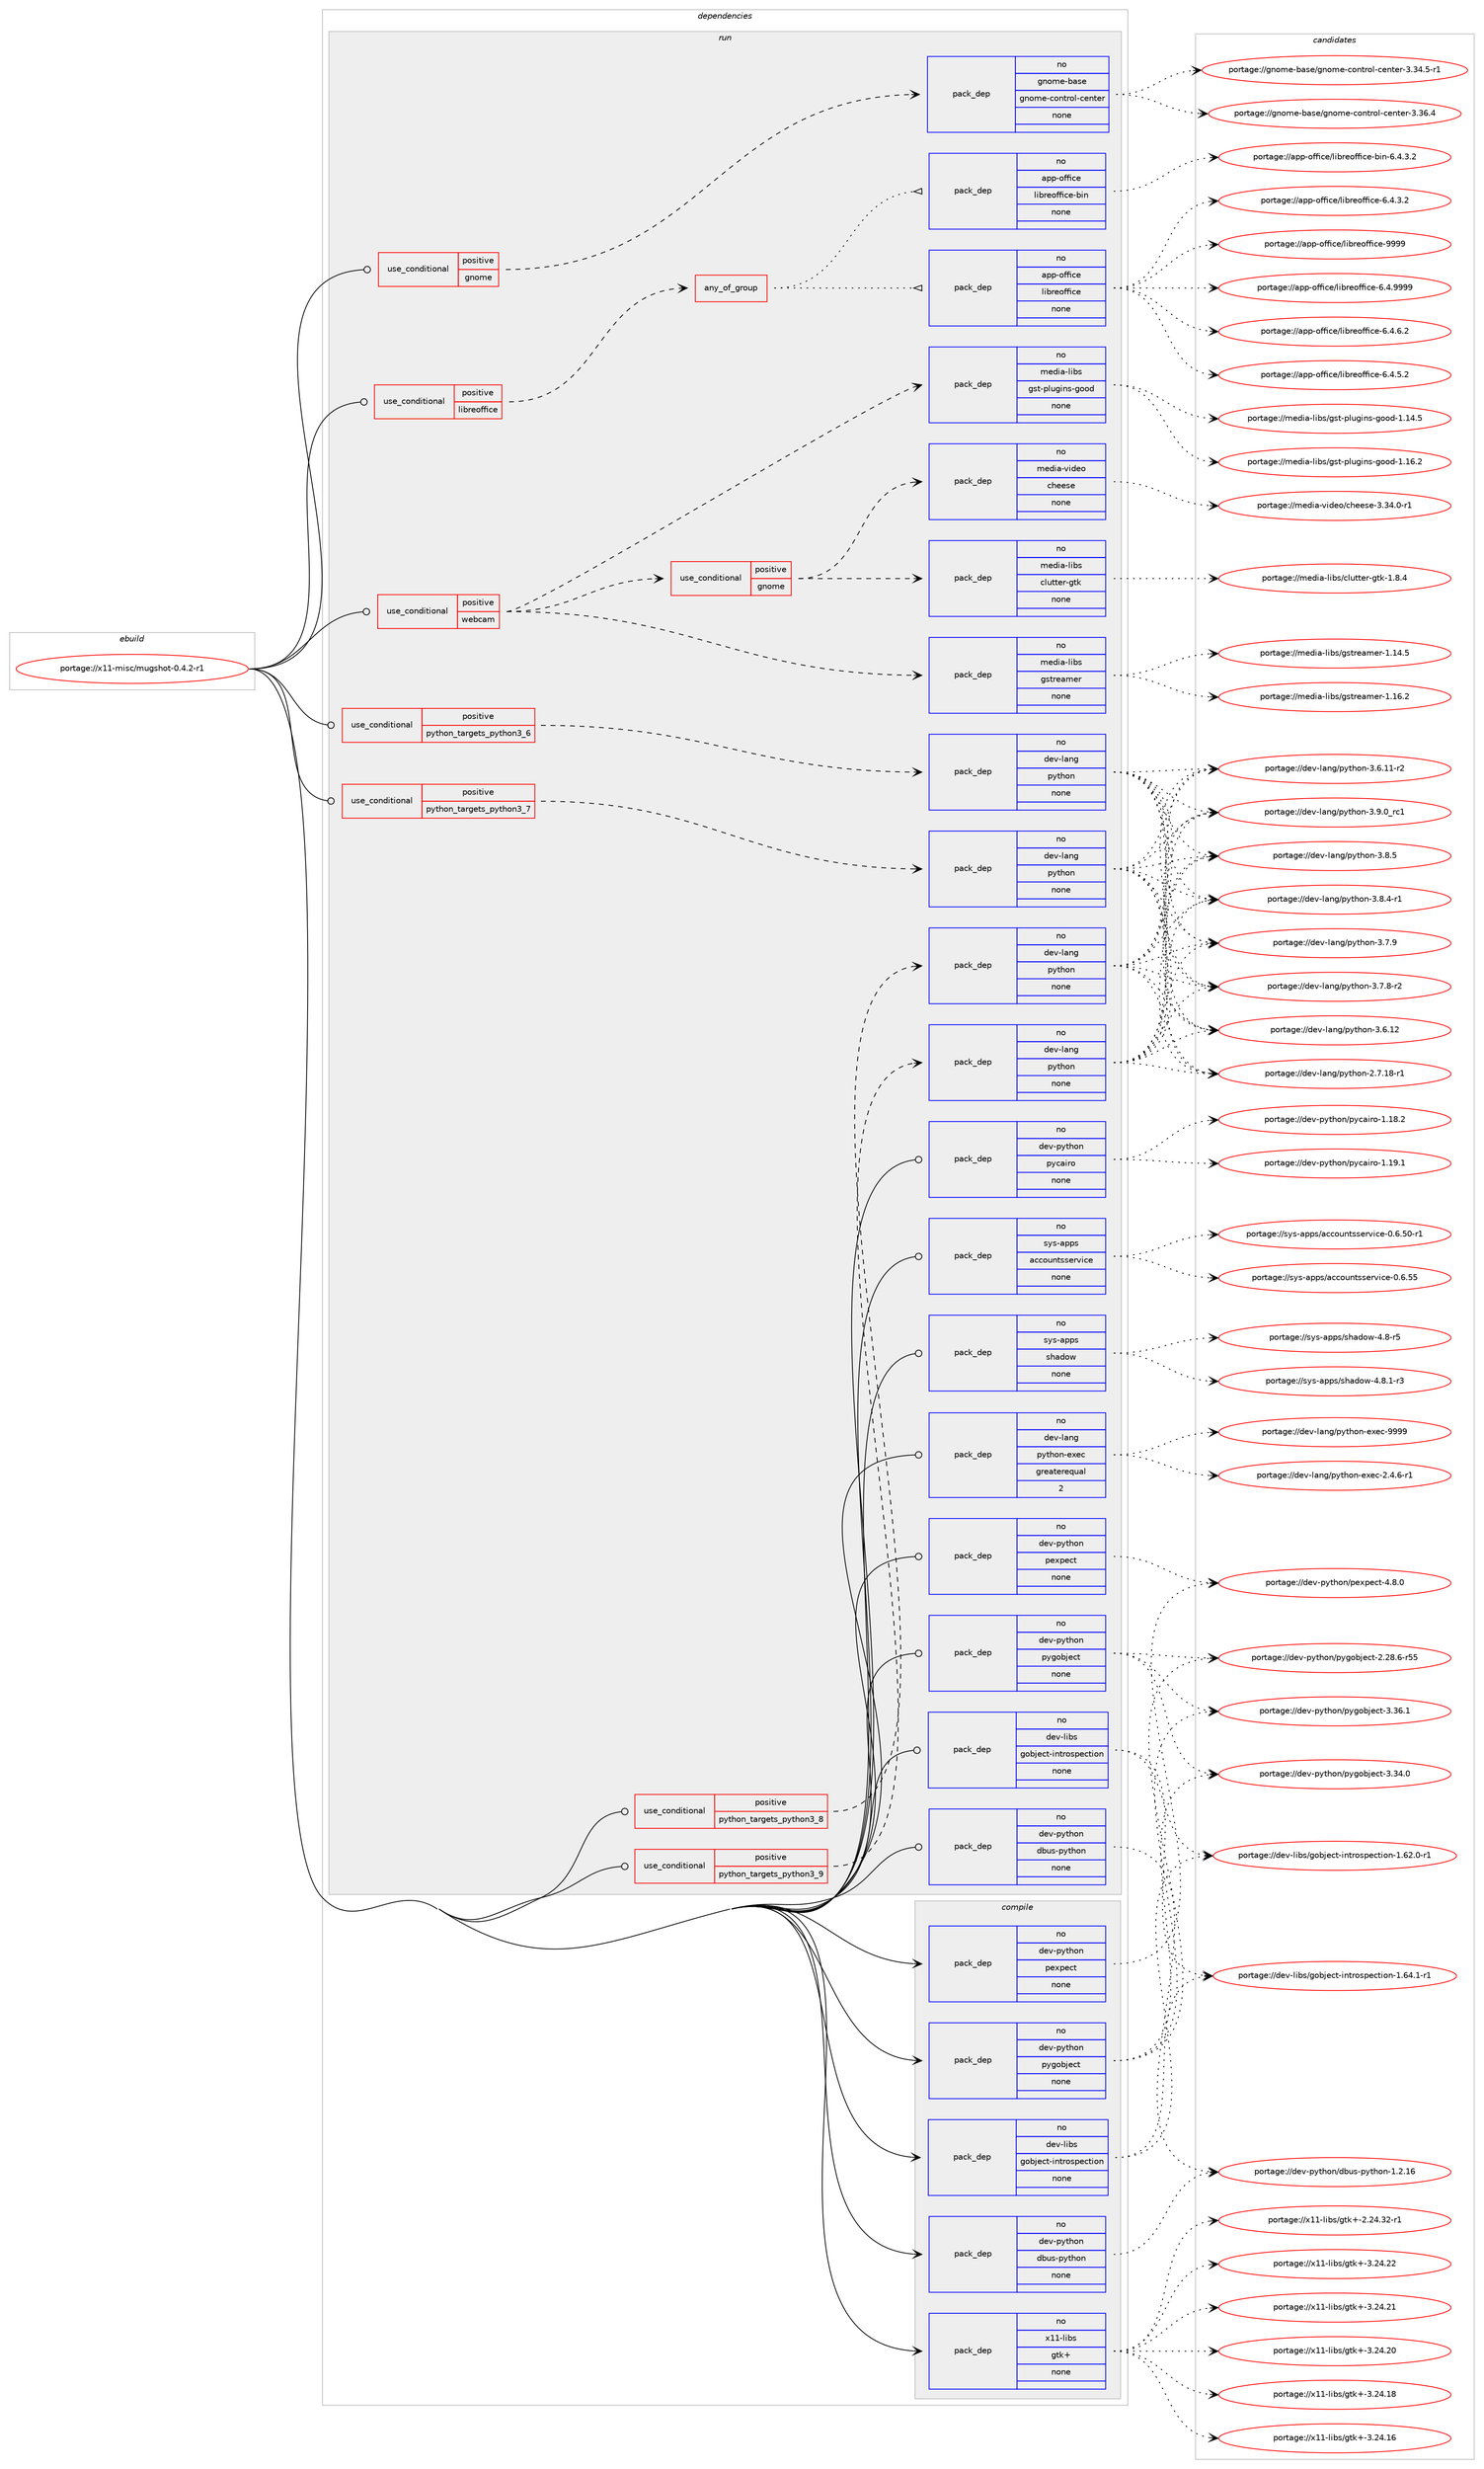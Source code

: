 digraph prolog {

# *************
# Graph options
# *************

newrank=true;
concentrate=true;
compound=true;
graph [rankdir=LR,fontname=Helvetica,fontsize=10,ranksep=1.5];#, ranksep=2.5, nodesep=0.2];
edge  [arrowhead=vee];
node  [fontname=Helvetica,fontsize=10];

# **********
# The ebuild
# **********

subgraph cluster_leftcol {
color=gray;
rank=same;
label=<<i>ebuild</i>>;
id [label="portage://x11-misc/mugshot-0.4.2-r1", color=red, width=4, href="../x11-misc/mugshot-0.4.2-r1.svg"];
}

# ****************
# The dependencies
# ****************

subgraph cluster_midcol {
color=gray;
label=<<i>dependencies</i>>;
subgraph cluster_compile {
fillcolor="#eeeeee";
style=filled;
label=<<i>compile</i>>;
subgraph pack1247 {
dependency1394 [label=<<TABLE BORDER="0" CELLBORDER="1" CELLSPACING="0" CELLPADDING="4" WIDTH="220"><TR><TD ROWSPAN="6" CELLPADDING="30">pack_dep</TD></TR><TR><TD WIDTH="110">no</TD></TR><TR><TD>dev-libs</TD></TR><TR><TD>gobject-introspection</TD></TR><TR><TD>none</TD></TR><TR><TD></TD></TR></TABLE>>, shape=none, color=blue];
}
id:e -> dependency1394:w [weight=20,style="solid",arrowhead="vee"];
subgraph pack1248 {
dependency1395 [label=<<TABLE BORDER="0" CELLBORDER="1" CELLSPACING="0" CELLPADDING="4" WIDTH="220"><TR><TD ROWSPAN="6" CELLPADDING="30">pack_dep</TD></TR><TR><TD WIDTH="110">no</TD></TR><TR><TD>dev-python</TD></TR><TR><TD>dbus-python</TD></TR><TR><TD>none</TD></TR><TR><TD></TD></TR></TABLE>>, shape=none, color=blue];
}
id:e -> dependency1395:w [weight=20,style="solid",arrowhead="vee"];
subgraph pack1249 {
dependency1396 [label=<<TABLE BORDER="0" CELLBORDER="1" CELLSPACING="0" CELLPADDING="4" WIDTH="220"><TR><TD ROWSPAN="6" CELLPADDING="30">pack_dep</TD></TR><TR><TD WIDTH="110">no</TD></TR><TR><TD>dev-python</TD></TR><TR><TD>pexpect</TD></TR><TR><TD>none</TD></TR><TR><TD></TD></TR></TABLE>>, shape=none, color=blue];
}
id:e -> dependency1396:w [weight=20,style="solid",arrowhead="vee"];
subgraph pack1250 {
dependency1397 [label=<<TABLE BORDER="0" CELLBORDER="1" CELLSPACING="0" CELLPADDING="4" WIDTH="220"><TR><TD ROWSPAN="6" CELLPADDING="30">pack_dep</TD></TR><TR><TD WIDTH="110">no</TD></TR><TR><TD>dev-python</TD></TR><TR><TD>pygobject</TD></TR><TR><TD>none</TD></TR><TR><TD></TD></TR></TABLE>>, shape=none, color=blue];
}
id:e -> dependency1397:w [weight=20,style="solid",arrowhead="vee"];
subgraph pack1251 {
dependency1398 [label=<<TABLE BORDER="0" CELLBORDER="1" CELLSPACING="0" CELLPADDING="4" WIDTH="220"><TR><TD ROWSPAN="6" CELLPADDING="30">pack_dep</TD></TR><TR><TD WIDTH="110">no</TD></TR><TR><TD>x11-libs</TD></TR><TR><TD>gtk+</TD></TR><TR><TD>none</TD></TR><TR><TD></TD></TR></TABLE>>, shape=none, color=blue];
}
id:e -> dependency1398:w [weight=20,style="solid",arrowhead="vee"];
}
subgraph cluster_compileandrun {
fillcolor="#eeeeee";
style=filled;
label=<<i>compile and run</i>>;
}
subgraph cluster_run {
fillcolor="#eeeeee";
style=filled;
label=<<i>run</i>>;
subgraph cond136 {
dependency1399 [label=<<TABLE BORDER="0" CELLBORDER="1" CELLSPACING="0" CELLPADDING="4"><TR><TD ROWSPAN="3" CELLPADDING="10">use_conditional</TD></TR><TR><TD>positive</TD></TR><TR><TD>gnome</TD></TR></TABLE>>, shape=none, color=red];
subgraph pack1252 {
dependency1400 [label=<<TABLE BORDER="0" CELLBORDER="1" CELLSPACING="0" CELLPADDING="4" WIDTH="220"><TR><TD ROWSPAN="6" CELLPADDING="30">pack_dep</TD></TR><TR><TD WIDTH="110">no</TD></TR><TR><TD>gnome-base</TD></TR><TR><TD>gnome-control-center</TD></TR><TR><TD>none</TD></TR><TR><TD></TD></TR></TABLE>>, shape=none, color=blue];
}
dependency1399:e -> dependency1400:w [weight=20,style="dashed",arrowhead="vee"];
}
id:e -> dependency1399:w [weight=20,style="solid",arrowhead="odot"];
subgraph cond137 {
dependency1401 [label=<<TABLE BORDER="0" CELLBORDER="1" CELLSPACING="0" CELLPADDING="4"><TR><TD ROWSPAN="3" CELLPADDING="10">use_conditional</TD></TR><TR><TD>positive</TD></TR><TR><TD>libreoffice</TD></TR></TABLE>>, shape=none, color=red];
subgraph any11 {
dependency1402 [label=<<TABLE BORDER="0" CELLBORDER="1" CELLSPACING="0" CELLPADDING="4"><TR><TD CELLPADDING="10">any_of_group</TD></TR></TABLE>>, shape=none, color=red];subgraph pack1253 {
dependency1403 [label=<<TABLE BORDER="0" CELLBORDER="1" CELLSPACING="0" CELLPADDING="4" WIDTH="220"><TR><TD ROWSPAN="6" CELLPADDING="30">pack_dep</TD></TR><TR><TD WIDTH="110">no</TD></TR><TR><TD>app-office</TD></TR><TR><TD>libreoffice-bin</TD></TR><TR><TD>none</TD></TR><TR><TD></TD></TR></TABLE>>, shape=none, color=blue];
}
dependency1402:e -> dependency1403:w [weight=20,style="dotted",arrowhead="oinv"];
subgraph pack1254 {
dependency1404 [label=<<TABLE BORDER="0" CELLBORDER="1" CELLSPACING="0" CELLPADDING="4" WIDTH="220"><TR><TD ROWSPAN="6" CELLPADDING="30">pack_dep</TD></TR><TR><TD WIDTH="110">no</TD></TR><TR><TD>app-office</TD></TR><TR><TD>libreoffice</TD></TR><TR><TD>none</TD></TR><TR><TD></TD></TR></TABLE>>, shape=none, color=blue];
}
dependency1402:e -> dependency1404:w [weight=20,style="dotted",arrowhead="oinv"];
}
dependency1401:e -> dependency1402:w [weight=20,style="dashed",arrowhead="vee"];
}
id:e -> dependency1401:w [weight=20,style="solid",arrowhead="odot"];
subgraph cond138 {
dependency1405 [label=<<TABLE BORDER="0" CELLBORDER="1" CELLSPACING="0" CELLPADDING="4"><TR><TD ROWSPAN="3" CELLPADDING="10">use_conditional</TD></TR><TR><TD>positive</TD></TR><TR><TD>python_targets_python3_6</TD></TR></TABLE>>, shape=none, color=red];
subgraph pack1255 {
dependency1406 [label=<<TABLE BORDER="0" CELLBORDER="1" CELLSPACING="0" CELLPADDING="4" WIDTH="220"><TR><TD ROWSPAN="6" CELLPADDING="30">pack_dep</TD></TR><TR><TD WIDTH="110">no</TD></TR><TR><TD>dev-lang</TD></TR><TR><TD>python</TD></TR><TR><TD>none</TD></TR><TR><TD></TD></TR></TABLE>>, shape=none, color=blue];
}
dependency1405:e -> dependency1406:w [weight=20,style="dashed",arrowhead="vee"];
}
id:e -> dependency1405:w [weight=20,style="solid",arrowhead="odot"];
subgraph cond139 {
dependency1407 [label=<<TABLE BORDER="0" CELLBORDER="1" CELLSPACING="0" CELLPADDING="4"><TR><TD ROWSPAN="3" CELLPADDING="10">use_conditional</TD></TR><TR><TD>positive</TD></TR><TR><TD>python_targets_python3_7</TD></TR></TABLE>>, shape=none, color=red];
subgraph pack1256 {
dependency1408 [label=<<TABLE BORDER="0" CELLBORDER="1" CELLSPACING="0" CELLPADDING="4" WIDTH="220"><TR><TD ROWSPAN="6" CELLPADDING="30">pack_dep</TD></TR><TR><TD WIDTH="110">no</TD></TR><TR><TD>dev-lang</TD></TR><TR><TD>python</TD></TR><TR><TD>none</TD></TR><TR><TD></TD></TR></TABLE>>, shape=none, color=blue];
}
dependency1407:e -> dependency1408:w [weight=20,style="dashed",arrowhead="vee"];
}
id:e -> dependency1407:w [weight=20,style="solid",arrowhead="odot"];
subgraph cond140 {
dependency1409 [label=<<TABLE BORDER="0" CELLBORDER="1" CELLSPACING="0" CELLPADDING="4"><TR><TD ROWSPAN="3" CELLPADDING="10">use_conditional</TD></TR><TR><TD>positive</TD></TR><TR><TD>python_targets_python3_8</TD></TR></TABLE>>, shape=none, color=red];
subgraph pack1257 {
dependency1410 [label=<<TABLE BORDER="0" CELLBORDER="1" CELLSPACING="0" CELLPADDING="4" WIDTH="220"><TR><TD ROWSPAN="6" CELLPADDING="30">pack_dep</TD></TR><TR><TD WIDTH="110">no</TD></TR><TR><TD>dev-lang</TD></TR><TR><TD>python</TD></TR><TR><TD>none</TD></TR><TR><TD></TD></TR></TABLE>>, shape=none, color=blue];
}
dependency1409:e -> dependency1410:w [weight=20,style="dashed",arrowhead="vee"];
}
id:e -> dependency1409:w [weight=20,style="solid",arrowhead="odot"];
subgraph cond141 {
dependency1411 [label=<<TABLE BORDER="0" CELLBORDER="1" CELLSPACING="0" CELLPADDING="4"><TR><TD ROWSPAN="3" CELLPADDING="10">use_conditional</TD></TR><TR><TD>positive</TD></TR><TR><TD>python_targets_python3_9</TD></TR></TABLE>>, shape=none, color=red];
subgraph pack1258 {
dependency1412 [label=<<TABLE BORDER="0" CELLBORDER="1" CELLSPACING="0" CELLPADDING="4" WIDTH="220"><TR><TD ROWSPAN="6" CELLPADDING="30">pack_dep</TD></TR><TR><TD WIDTH="110">no</TD></TR><TR><TD>dev-lang</TD></TR><TR><TD>python</TD></TR><TR><TD>none</TD></TR><TR><TD></TD></TR></TABLE>>, shape=none, color=blue];
}
dependency1411:e -> dependency1412:w [weight=20,style="dashed",arrowhead="vee"];
}
id:e -> dependency1411:w [weight=20,style="solid",arrowhead="odot"];
subgraph cond142 {
dependency1413 [label=<<TABLE BORDER="0" CELLBORDER="1" CELLSPACING="0" CELLPADDING="4"><TR><TD ROWSPAN="3" CELLPADDING="10">use_conditional</TD></TR><TR><TD>positive</TD></TR><TR><TD>webcam</TD></TR></TABLE>>, shape=none, color=red];
subgraph pack1259 {
dependency1414 [label=<<TABLE BORDER="0" CELLBORDER="1" CELLSPACING="0" CELLPADDING="4" WIDTH="220"><TR><TD ROWSPAN="6" CELLPADDING="30">pack_dep</TD></TR><TR><TD WIDTH="110">no</TD></TR><TR><TD>media-libs</TD></TR><TR><TD>gstreamer</TD></TR><TR><TD>none</TD></TR><TR><TD></TD></TR></TABLE>>, shape=none, color=blue];
}
dependency1413:e -> dependency1414:w [weight=20,style="dashed",arrowhead="vee"];
subgraph pack1260 {
dependency1415 [label=<<TABLE BORDER="0" CELLBORDER="1" CELLSPACING="0" CELLPADDING="4" WIDTH="220"><TR><TD ROWSPAN="6" CELLPADDING="30">pack_dep</TD></TR><TR><TD WIDTH="110">no</TD></TR><TR><TD>media-libs</TD></TR><TR><TD>gst-plugins-good</TD></TR><TR><TD>none</TD></TR><TR><TD></TD></TR></TABLE>>, shape=none, color=blue];
}
dependency1413:e -> dependency1415:w [weight=20,style="dashed",arrowhead="vee"];
subgraph cond143 {
dependency1416 [label=<<TABLE BORDER="0" CELLBORDER="1" CELLSPACING="0" CELLPADDING="4"><TR><TD ROWSPAN="3" CELLPADDING="10">use_conditional</TD></TR><TR><TD>positive</TD></TR><TR><TD>gnome</TD></TR></TABLE>>, shape=none, color=red];
subgraph pack1261 {
dependency1417 [label=<<TABLE BORDER="0" CELLBORDER="1" CELLSPACING="0" CELLPADDING="4" WIDTH="220"><TR><TD ROWSPAN="6" CELLPADDING="30">pack_dep</TD></TR><TR><TD WIDTH="110">no</TD></TR><TR><TD>media-libs</TD></TR><TR><TD>clutter-gtk</TD></TR><TR><TD>none</TD></TR><TR><TD></TD></TR></TABLE>>, shape=none, color=blue];
}
dependency1416:e -> dependency1417:w [weight=20,style="dashed",arrowhead="vee"];
subgraph pack1262 {
dependency1418 [label=<<TABLE BORDER="0" CELLBORDER="1" CELLSPACING="0" CELLPADDING="4" WIDTH="220"><TR><TD ROWSPAN="6" CELLPADDING="30">pack_dep</TD></TR><TR><TD WIDTH="110">no</TD></TR><TR><TD>media-video</TD></TR><TR><TD>cheese</TD></TR><TR><TD>none</TD></TR><TR><TD></TD></TR></TABLE>>, shape=none, color=blue];
}
dependency1416:e -> dependency1418:w [weight=20,style="dashed",arrowhead="vee"];
}
dependency1413:e -> dependency1416:w [weight=20,style="dashed",arrowhead="vee"];
}
id:e -> dependency1413:w [weight=20,style="solid",arrowhead="odot"];
subgraph pack1263 {
dependency1419 [label=<<TABLE BORDER="0" CELLBORDER="1" CELLSPACING="0" CELLPADDING="4" WIDTH="220"><TR><TD ROWSPAN="6" CELLPADDING="30">pack_dep</TD></TR><TR><TD WIDTH="110">no</TD></TR><TR><TD>dev-lang</TD></TR><TR><TD>python-exec</TD></TR><TR><TD>greaterequal</TD></TR><TR><TD>2</TD></TR></TABLE>>, shape=none, color=blue];
}
id:e -> dependency1419:w [weight=20,style="solid",arrowhead="odot"];
subgraph pack1264 {
dependency1420 [label=<<TABLE BORDER="0" CELLBORDER="1" CELLSPACING="0" CELLPADDING="4" WIDTH="220"><TR><TD ROWSPAN="6" CELLPADDING="30">pack_dep</TD></TR><TR><TD WIDTH="110">no</TD></TR><TR><TD>dev-libs</TD></TR><TR><TD>gobject-introspection</TD></TR><TR><TD>none</TD></TR><TR><TD></TD></TR></TABLE>>, shape=none, color=blue];
}
id:e -> dependency1420:w [weight=20,style="solid",arrowhead="odot"];
subgraph pack1265 {
dependency1421 [label=<<TABLE BORDER="0" CELLBORDER="1" CELLSPACING="0" CELLPADDING="4" WIDTH="220"><TR><TD ROWSPAN="6" CELLPADDING="30">pack_dep</TD></TR><TR><TD WIDTH="110">no</TD></TR><TR><TD>dev-python</TD></TR><TR><TD>dbus-python</TD></TR><TR><TD>none</TD></TR><TR><TD></TD></TR></TABLE>>, shape=none, color=blue];
}
id:e -> dependency1421:w [weight=20,style="solid",arrowhead="odot"];
subgraph pack1266 {
dependency1422 [label=<<TABLE BORDER="0" CELLBORDER="1" CELLSPACING="0" CELLPADDING="4" WIDTH="220"><TR><TD ROWSPAN="6" CELLPADDING="30">pack_dep</TD></TR><TR><TD WIDTH="110">no</TD></TR><TR><TD>dev-python</TD></TR><TR><TD>pexpect</TD></TR><TR><TD>none</TD></TR><TR><TD></TD></TR></TABLE>>, shape=none, color=blue];
}
id:e -> dependency1422:w [weight=20,style="solid",arrowhead="odot"];
subgraph pack1267 {
dependency1423 [label=<<TABLE BORDER="0" CELLBORDER="1" CELLSPACING="0" CELLPADDING="4" WIDTH="220"><TR><TD ROWSPAN="6" CELLPADDING="30">pack_dep</TD></TR><TR><TD WIDTH="110">no</TD></TR><TR><TD>dev-python</TD></TR><TR><TD>pycairo</TD></TR><TR><TD>none</TD></TR><TR><TD></TD></TR></TABLE>>, shape=none, color=blue];
}
id:e -> dependency1423:w [weight=20,style="solid",arrowhead="odot"];
subgraph pack1268 {
dependency1424 [label=<<TABLE BORDER="0" CELLBORDER="1" CELLSPACING="0" CELLPADDING="4" WIDTH="220"><TR><TD ROWSPAN="6" CELLPADDING="30">pack_dep</TD></TR><TR><TD WIDTH="110">no</TD></TR><TR><TD>dev-python</TD></TR><TR><TD>pygobject</TD></TR><TR><TD>none</TD></TR><TR><TD></TD></TR></TABLE>>, shape=none, color=blue];
}
id:e -> dependency1424:w [weight=20,style="solid",arrowhead="odot"];
subgraph pack1269 {
dependency1425 [label=<<TABLE BORDER="0" CELLBORDER="1" CELLSPACING="0" CELLPADDING="4" WIDTH="220"><TR><TD ROWSPAN="6" CELLPADDING="30">pack_dep</TD></TR><TR><TD WIDTH="110">no</TD></TR><TR><TD>sys-apps</TD></TR><TR><TD>accountsservice</TD></TR><TR><TD>none</TD></TR><TR><TD></TD></TR></TABLE>>, shape=none, color=blue];
}
id:e -> dependency1425:w [weight=20,style="solid",arrowhead="odot"];
subgraph pack1270 {
dependency1426 [label=<<TABLE BORDER="0" CELLBORDER="1" CELLSPACING="0" CELLPADDING="4" WIDTH="220"><TR><TD ROWSPAN="6" CELLPADDING="30">pack_dep</TD></TR><TR><TD WIDTH="110">no</TD></TR><TR><TD>sys-apps</TD></TR><TR><TD>shadow</TD></TR><TR><TD>none</TD></TR><TR><TD></TD></TR></TABLE>>, shape=none, color=blue];
}
id:e -> dependency1426:w [weight=20,style="solid",arrowhead="odot"];
}
}

# **************
# The candidates
# **************

subgraph cluster_choices {
rank=same;
color=gray;
label=<<i>candidates</i>>;

subgraph choice1247 {
color=black;
nodesep=1;
choice10010111845108105981154710311198106101991164510511011611411111511210199116105111110454946545246494511449 [label="portage://dev-libs/gobject-introspection-1.64.1-r1", color=red, width=4,href="../dev-libs/gobject-introspection-1.64.1-r1.svg"];
choice10010111845108105981154710311198106101991164510511011611411111511210199116105111110454946545046484511449 [label="portage://dev-libs/gobject-introspection-1.62.0-r1", color=red, width=4,href="../dev-libs/gobject-introspection-1.62.0-r1.svg"];
dependency1394:e -> choice10010111845108105981154710311198106101991164510511011611411111511210199116105111110454946545246494511449:w [style=dotted,weight="100"];
dependency1394:e -> choice10010111845108105981154710311198106101991164510511011611411111511210199116105111110454946545046484511449:w [style=dotted,weight="100"];
}
subgraph choice1248 {
color=black;
nodesep=1;
choice1001011184511212111610411111047100981171154511212111610411111045494650464954 [label="portage://dev-python/dbus-python-1.2.16", color=red, width=4,href="../dev-python/dbus-python-1.2.16.svg"];
dependency1395:e -> choice1001011184511212111610411111047100981171154511212111610411111045494650464954:w [style=dotted,weight="100"];
}
subgraph choice1249 {
color=black;
nodesep=1;
choice100101118451121211161041111104711210112011210199116455246564648 [label="portage://dev-python/pexpect-4.8.0", color=red, width=4,href="../dev-python/pexpect-4.8.0.svg"];
dependency1396:e -> choice100101118451121211161041111104711210112011210199116455246564648:w [style=dotted,weight="100"];
}
subgraph choice1250 {
color=black;
nodesep=1;
choice1001011184511212111610411111047112121103111981061019911645514651544649 [label="portage://dev-python/pygobject-3.36.1", color=red, width=4,href="../dev-python/pygobject-3.36.1.svg"];
choice1001011184511212111610411111047112121103111981061019911645514651524648 [label="portage://dev-python/pygobject-3.34.0", color=red, width=4,href="../dev-python/pygobject-3.34.0.svg"];
choice1001011184511212111610411111047112121103111981061019911645504650564654451145353 [label="portage://dev-python/pygobject-2.28.6-r55", color=red, width=4,href="../dev-python/pygobject-2.28.6-r55.svg"];
dependency1397:e -> choice1001011184511212111610411111047112121103111981061019911645514651544649:w [style=dotted,weight="100"];
dependency1397:e -> choice1001011184511212111610411111047112121103111981061019911645514651524648:w [style=dotted,weight="100"];
dependency1397:e -> choice1001011184511212111610411111047112121103111981061019911645504650564654451145353:w [style=dotted,weight="100"];
}
subgraph choice1251 {
color=black;
nodesep=1;
choice1204949451081059811547103116107434551465052465050 [label="portage://x11-libs/gtk+-3.24.22", color=red, width=4,href="../x11-libs/gtk+-3.24.22.svg"];
choice1204949451081059811547103116107434551465052465049 [label="portage://x11-libs/gtk+-3.24.21", color=red, width=4,href="../x11-libs/gtk+-3.24.21.svg"];
choice1204949451081059811547103116107434551465052465048 [label="portage://x11-libs/gtk+-3.24.20", color=red, width=4,href="../x11-libs/gtk+-3.24.20.svg"];
choice1204949451081059811547103116107434551465052464956 [label="portage://x11-libs/gtk+-3.24.18", color=red, width=4,href="../x11-libs/gtk+-3.24.18.svg"];
choice1204949451081059811547103116107434551465052464954 [label="portage://x11-libs/gtk+-3.24.16", color=red, width=4,href="../x11-libs/gtk+-3.24.16.svg"];
choice12049494510810598115471031161074345504650524651504511449 [label="portage://x11-libs/gtk+-2.24.32-r1", color=red, width=4,href="../x11-libs/gtk+-2.24.32-r1.svg"];
dependency1398:e -> choice1204949451081059811547103116107434551465052465050:w [style=dotted,weight="100"];
dependency1398:e -> choice1204949451081059811547103116107434551465052465049:w [style=dotted,weight="100"];
dependency1398:e -> choice1204949451081059811547103116107434551465052465048:w [style=dotted,weight="100"];
dependency1398:e -> choice1204949451081059811547103116107434551465052464956:w [style=dotted,weight="100"];
dependency1398:e -> choice1204949451081059811547103116107434551465052464954:w [style=dotted,weight="100"];
dependency1398:e -> choice12049494510810598115471031161074345504650524651504511449:w [style=dotted,weight="100"];
}
subgraph choice1252 {
color=black;
nodesep=1;
choice103110111109101459897115101471031101111091014599111110116114111108459910111011610111445514651544652 [label="portage://gnome-base/gnome-control-center-3.36.4", color=red, width=4,href="../gnome-base/gnome-control-center-3.36.4.svg"];
choice1031101111091014598971151014710311011110910145991111101161141111084599101110116101114455146515246534511449 [label="portage://gnome-base/gnome-control-center-3.34.5-r1", color=red, width=4,href="../gnome-base/gnome-control-center-3.34.5-r1.svg"];
dependency1400:e -> choice103110111109101459897115101471031101111091014599111110116114111108459910111011610111445514651544652:w [style=dotted,weight="100"];
dependency1400:e -> choice1031101111091014598971151014710311011110910145991111101161141111084599101110116101114455146515246534511449:w [style=dotted,weight="100"];
}
subgraph choice1253 {
color=black;
nodesep=1;
choice97112112451111021021059910147108105981141011111021021059910145981051104554465246514650 [label="portage://app-office/libreoffice-bin-6.4.3.2", color=red, width=4,href="../app-office/libreoffice-bin-6.4.3.2.svg"];
dependency1403:e -> choice97112112451111021021059910147108105981141011111021021059910145981051104554465246514650:w [style=dotted,weight="100"];
}
subgraph choice1254 {
color=black;
nodesep=1;
choice9711211245111102102105991014710810598114101111102102105991014557575757 [label="portage://app-office/libreoffice-9999", color=red, width=4,href="../app-office/libreoffice-9999.svg"];
choice971121124511110210210599101471081059811410111110210210599101455446524657575757 [label="portage://app-office/libreoffice-6.4.9999", color=red, width=4,href="../app-office/libreoffice-6.4.9999.svg"];
choice9711211245111102102105991014710810598114101111102102105991014554465246544650 [label="portage://app-office/libreoffice-6.4.6.2", color=red, width=4,href="../app-office/libreoffice-6.4.6.2.svg"];
choice9711211245111102102105991014710810598114101111102102105991014554465246534650 [label="portage://app-office/libreoffice-6.4.5.2", color=red, width=4,href="../app-office/libreoffice-6.4.5.2.svg"];
choice9711211245111102102105991014710810598114101111102102105991014554465246514650 [label="portage://app-office/libreoffice-6.4.3.2", color=red, width=4,href="../app-office/libreoffice-6.4.3.2.svg"];
dependency1404:e -> choice9711211245111102102105991014710810598114101111102102105991014557575757:w [style=dotted,weight="100"];
dependency1404:e -> choice971121124511110210210599101471081059811410111110210210599101455446524657575757:w [style=dotted,weight="100"];
dependency1404:e -> choice9711211245111102102105991014710810598114101111102102105991014554465246544650:w [style=dotted,weight="100"];
dependency1404:e -> choice9711211245111102102105991014710810598114101111102102105991014554465246534650:w [style=dotted,weight="100"];
dependency1404:e -> choice9711211245111102102105991014710810598114101111102102105991014554465246514650:w [style=dotted,weight="100"];
}
subgraph choice1255 {
color=black;
nodesep=1;
choice100101118451089711010347112121116104111110455146574648951149949 [label="portage://dev-lang/python-3.9.0_rc1", color=red, width=4,href="../dev-lang/python-3.9.0_rc1.svg"];
choice100101118451089711010347112121116104111110455146564653 [label="portage://dev-lang/python-3.8.5", color=red, width=4,href="../dev-lang/python-3.8.5.svg"];
choice1001011184510897110103471121211161041111104551465646524511449 [label="portage://dev-lang/python-3.8.4-r1", color=red, width=4,href="../dev-lang/python-3.8.4-r1.svg"];
choice100101118451089711010347112121116104111110455146554657 [label="portage://dev-lang/python-3.7.9", color=red, width=4,href="../dev-lang/python-3.7.9.svg"];
choice1001011184510897110103471121211161041111104551465546564511450 [label="portage://dev-lang/python-3.7.8-r2", color=red, width=4,href="../dev-lang/python-3.7.8-r2.svg"];
choice10010111845108971101034711212111610411111045514654464950 [label="portage://dev-lang/python-3.6.12", color=red, width=4,href="../dev-lang/python-3.6.12.svg"];
choice100101118451089711010347112121116104111110455146544649494511450 [label="portage://dev-lang/python-3.6.11-r2", color=red, width=4,href="../dev-lang/python-3.6.11-r2.svg"];
choice100101118451089711010347112121116104111110455046554649564511449 [label="portage://dev-lang/python-2.7.18-r1", color=red, width=4,href="../dev-lang/python-2.7.18-r1.svg"];
dependency1406:e -> choice100101118451089711010347112121116104111110455146574648951149949:w [style=dotted,weight="100"];
dependency1406:e -> choice100101118451089711010347112121116104111110455146564653:w [style=dotted,weight="100"];
dependency1406:e -> choice1001011184510897110103471121211161041111104551465646524511449:w [style=dotted,weight="100"];
dependency1406:e -> choice100101118451089711010347112121116104111110455146554657:w [style=dotted,weight="100"];
dependency1406:e -> choice1001011184510897110103471121211161041111104551465546564511450:w [style=dotted,weight="100"];
dependency1406:e -> choice10010111845108971101034711212111610411111045514654464950:w [style=dotted,weight="100"];
dependency1406:e -> choice100101118451089711010347112121116104111110455146544649494511450:w [style=dotted,weight="100"];
dependency1406:e -> choice100101118451089711010347112121116104111110455046554649564511449:w [style=dotted,weight="100"];
}
subgraph choice1256 {
color=black;
nodesep=1;
choice100101118451089711010347112121116104111110455146574648951149949 [label="portage://dev-lang/python-3.9.0_rc1", color=red, width=4,href="../dev-lang/python-3.9.0_rc1.svg"];
choice100101118451089711010347112121116104111110455146564653 [label="portage://dev-lang/python-3.8.5", color=red, width=4,href="../dev-lang/python-3.8.5.svg"];
choice1001011184510897110103471121211161041111104551465646524511449 [label="portage://dev-lang/python-3.8.4-r1", color=red, width=4,href="../dev-lang/python-3.8.4-r1.svg"];
choice100101118451089711010347112121116104111110455146554657 [label="portage://dev-lang/python-3.7.9", color=red, width=4,href="../dev-lang/python-3.7.9.svg"];
choice1001011184510897110103471121211161041111104551465546564511450 [label="portage://dev-lang/python-3.7.8-r2", color=red, width=4,href="../dev-lang/python-3.7.8-r2.svg"];
choice10010111845108971101034711212111610411111045514654464950 [label="portage://dev-lang/python-3.6.12", color=red, width=4,href="../dev-lang/python-3.6.12.svg"];
choice100101118451089711010347112121116104111110455146544649494511450 [label="portage://dev-lang/python-3.6.11-r2", color=red, width=4,href="../dev-lang/python-3.6.11-r2.svg"];
choice100101118451089711010347112121116104111110455046554649564511449 [label="portage://dev-lang/python-2.7.18-r1", color=red, width=4,href="../dev-lang/python-2.7.18-r1.svg"];
dependency1408:e -> choice100101118451089711010347112121116104111110455146574648951149949:w [style=dotted,weight="100"];
dependency1408:e -> choice100101118451089711010347112121116104111110455146564653:w [style=dotted,weight="100"];
dependency1408:e -> choice1001011184510897110103471121211161041111104551465646524511449:w [style=dotted,weight="100"];
dependency1408:e -> choice100101118451089711010347112121116104111110455146554657:w [style=dotted,weight="100"];
dependency1408:e -> choice1001011184510897110103471121211161041111104551465546564511450:w [style=dotted,weight="100"];
dependency1408:e -> choice10010111845108971101034711212111610411111045514654464950:w [style=dotted,weight="100"];
dependency1408:e -> choice100101118451089711010347112121116104111110455146544649494511450:w [style=dotted,weight="100"];
dependency1408:e -> choice100101118451089711010347112121116104111110455046554649564511449:w [style=dotted,weight="100"];
}
subgraph choice1257 {
color=black;
nodesep=1;
choice100101118451089711010347112121116104111110455146574648951149949 [label="portage://dev-lang/python-3.9.0_rc1", color=red, width=4,href="../dev-lang/python-3.9.0_rc1.svg"];
choice100101118451089711010347112121116104111110455146564653 [label="portage://dev-lang/python-3.8.5", color=red, width=4,href="../dev-lang/python-3.8.5.svg"];
choice1001011184510897110103471121211161041111104551465646524511449 [label="portage://dev-lang/python-3.8.4-r1", color=red, width=4,href="../dev-lang/python-3.8.4-r1.svg"];
choice100101118451089711010347112121116104111110455146554657 [label="portage://dev-lang/python-3.7.9", color=red, width=4,href="../dev-lang/python-3.7.9.svg"];
choice1001011184510897110103471121211161041111104551465546564511450 [label="portage://dev-lang/python-3.7.8-r2", color=red, width=4,href="../dev-lang/python-3.7.8-r2.svg"];
choice10010111845108971101034711212111610411111045514654464950 [label="portage://dev-lang/python-3.6.12", color=red, width=4,href="../dev-lang/python-3.6.12.svg"];
choice100101118451089711010347112121116104111110455146544649494511450 [label="portage://dev-lang/python-3.6.11-r2", color=red, width=4,href="../dev-lang/python-3.6.11-r2.svg"];
choice100101118451089711010347112121116104111110455046554649564511449 [label="portage://dev-lang/python-2.7.18-r1", color=red, width=4,href="../dev-lang/python-2.7.18-r1.svg"];
dependency1410:e -> choice100101118451089711010347112121116104111110455146574648951149949:w [style=dotted,weight="100"];
dependency1410:e -> choice100101118451089711010347112121116104111110455146564653:w [style=dotted,weight="100"];
dependency1410:e -> choice1001011184510897110103471121211161041111104551465646524511449:w [style=dotted,weight="100"];
dependency1410:e -> choice100101118451089711010347112121116104111110455146554657:w [style=dotted,weight="100"];
dependency1410:e -> choice1001011184510897110103471121211161041111104551465546564511450:w [style=dotted,weight="100"];
dependency1410:e -> choice10010111845108971101034711212111610411111045514654464950:w [style=dotted,weight="100"];
dependency1410:e -> choice100101118451089711010347112121116104111110455146544649494511450:w [style=dotted,weight="100"];
dependency1410:e -> choice100101118451089711010347112121116104111110455046554649564511449:w [style=dotted,weight="100"];
}
subgraph choice1258 {
color=black;
nodesep=1;
choice100101118451089711010347112121116104111110455146574648951149949 [label="portage://dev-lang/python-3.9.0_rc1", color=red, width=4,href="../dev-lang/python-3.9.0_rc1.svg"];
choice100101118451089711010347112121116104111110455146564653 [label="portage://dev-lang/python-3.8.5", color=red, width=4,href="../dev-lang/python-3.8.5.svg"];
choice1001011184510897110103471121211161041111104551465646524511449 [label="portage://dev-lang/python-3.8.4-r1", color=red, width=4,href="../dev-lang/python-3.8.4-r1.svg"];
choice100101118451089711010347112121116104111110455146554657 [label="portage://dev-lang/python-3.7.9", color=red, width=4,href="../dev-lang/python-3.7.9.svg"];
choice1001011184510897110103471121211161041111104551465546564511450 [label="portage://dev-lang/python-3.7.8-r2", color=red, width=4,href="../dev-lang/python-3.7.8-r2.svg"];
choice10010111845108971101034711212111610411111045514654464950 [label="portage://dev-lang/python-3.6.12", color=red, width=4,href="../dev-lang/python-3.6.12.svg"];
choice100101118451089711010347112121116104111110455146544649494511450 [label="portage://dev-lang/python-3.6.11-r2", color=red, width=4,href="../dev-lang/python-3.6.11-r2.svg"];
choice100101118451089711010347112121116104111110455046554649564511449 [label="portage://dev-lang/python-2.7.18-r1", color=red, width=4,href="../dev-lang/python-2.7.18-r1.svg"];
dependency1412:e -> choice100101118451089711010347112121116104111110455146574648951149949:w [style=dotted,weight="100"];
dependency1412:e -> choice100101118451089711010347112121116104111110455146564653:w [style=dotted,weight="100"];
dependency1412:e -> choice1001011184510897110103471121211161041111104551465646524511449:w [style=dotted,weight="100"];
dependency1412:e -> choice100101118451089711010347112121116104111110455146554657:w [style=dotted,weight="100"];
dependency1412:e -> choice1001011184510897110103471121211161041111104551465546564511450:w [style=dotted,weight="100"];
dependency1412:e -> choice10010111845108971101034711212111610411111045514654464950:w [style=dotted,weight="100"];
dependency1412:e -> choice100101118451089711010347112121116104111110455146544649494511450:w [style=dotted,weight="100"];
dependency1412:e -> choice100101118451089711010347112121116104111110455046554649564511449:w [style=dotted,weight="100"];
}
subgraph choice1259 {
color=black;
nodesep=1;
choice109101100105974510810598115471031151161141019710910111445494649544650 [label="portage://media-libs/gstreamer-1.16.2", color=red, width=4,href="../media-libs/gstreamer-1.16.2.svg"];
choice109101100105974510810598115471031151161141019710910111445494649524653 [label="portage://media-libs/gstreamer-1.14.5", color=red, width=4,href="../media-libs/gstreamer-1.14.5.svg"];
dependency1414:e -> choice109101100105974510810598115471031151161141019710910111445494649544650:w [style=dotted,weight="100"];
dependency1414:e -> choice109101100105974510810598115471031151161141019710910111445494649524653:w [style=dotted,weight="100"];
}
subgraph choice1260 {
color=black;
nodesep=1;
choice10910110010597451081059811547103115116451121081171031051101154510311111110045494649544650 [label="portage://media-libs/gst-plugins-good-1.16.2", color=red, width=4,href="../media-libs/gst-plugins-good-1.16.2.svg"];
choice10910110010597451081059811547103115116451121081171031051101154510311111110045494649524653 [label="portage://media-libs/gst-plugins-good-1.14.5", color=red, width=4,href="../media-libs/gst-plugins-good-1.14.5.svg"];
dependency1415:e -> choice10910110010597451081059811547103115116451121081171031051101154510311111110045494649544650:w [style=dotted,weight="100"];
dependency1415:e -> choice10910110010597451081059811547103115116451121081171031051101154510311111110045494649524653:w [style=dotted,weight="100"];
}
subgraph choice1261 {
color=black;
nodesep=1;
choice109101100105974510810598115479910811711611610111445103116107454946564652 [label="portage://media-libs/clutter-gtk-1.8.4", color=red, width=4,href="../media-libs/clutter-gtk-1.8.4.svg"];
dependency1417:e -> choice109101100105974510810598115479910811711611610111445103116107454946564652:w [style=dotted,weight="100"];
}
subgraph choice1262 {
color=black;
nodesep=1;
choice10910110010597451181051001011114799104101101115101455146515246484511449 [label="portage://media-video/cheese-3.34.0-r1", color=red, width=4,href="../media-video/cheese-3.34.0-r1.svg"];
dependency1418:e -> choice10910110010597451181051001011114799104101101115101455146515246484511449:w [style=dotted,weight="100"];
}
subgraph choice1263 {
color=black;
nodesep=1;
choice10010111845108971101034711212111610411111045101120101994557575757 [label="portage://dev-lang/python-exec-9999", color=red, width=4,href="../dev-lang/python-exec-9999.svg"];
choice10010111845108971101034711212111610411111045101120101994550465246544511449 [label="portage://dev-lang/python-exec-2.4.6-r1", color=red, width=4,href="../dev-lang/python-exec-2.4.6-r1.svg"];
dependency1419:e -> choice10010111845108971101034711212111610411111045101120101994557575757:w [style=dotted,weight="100"];
dependency1419:e -> choice10010111845108971101034711212111610411111045101120101994550465246544511449:w [style=dotted,weight="100"];
}
subgraph choice1264 {
color=black;
nodesep=1;
choice10010111845108105981154710311198106101991164510511011611411111511210199116105111110454946545246494511449 [label="portage://dev-libs/gobject-introspection-1.64.1-r1", color=red, width=4,href="../dev-libs/gobject-introspection-1.64.1-r1.svg"];
choice10010111845108105981154710311198106101991164510511011611411111511210199116105111110454946545046484511449 [label="portage://dev-libs/gobject-introspection-1.62.0-r1", color=red, width=4,href="../dev-libs/gobject-introspection-1.62.0-r1.svg"];
dependency1420:e -> choice10010111845108105981154710311198106101991164510511011611411111511210199116105111110454946545246494511449:w [style=dotted,weight="100"];
dependency1420:e -> choice10010111845108105981154710311198106101991164510511011611411111511210199116105111110454946545046484511449:w [style=dotted,weight="100"];
}
subgraph choice1265 {
color=black;
nodesep=1;
choice1001011184511212111610411111047100981171154511212111610411111045494650464954 [label="portage://dev-python/dbus-python-1.2.16", color=red, width=4,href="../dev-python/dbus-python-1.2.16.svg"];
dependency1421:e -> choice1001011184511212111610411111047100981171154511212111610411111045494650464954:w [style=dotted,weight="100"];
}
subgraph choice1266 {
color=black;
nodesep=1;
choice100101118451121211161041111104711210112011210199116455246564648 [label="portage://dev-python/pexpect-4.8.0", color=red, width=4,href="../dev-python/pexpect-4.8.0.svg"];
dependency1422:e -> choice100101118451121211161041111104711210112011210199116455246564648:w [style=dotted,weight="100"];
}
subgraph choice1267 {
color=black;
nodesep=1;
choice1001011184511212111610411111047112121999710511411145494649574649 [label="portage://dev-python/pycairo-1.19.1", color=red, width=4,href="../dev-python/pycairo-1.19.1.svg"];
choice1001011184511212111610411111047112121999710511411145494649564650 [label="portage://dev-python/pycairo-1.18.2", color=red, width=4,href="../dev-python/pycairo-1.18.2.svg"];
dependency1423:e -> choice1001011184511212111610411111047112121999710511411145494649574649:w [style=dotted,weight="100"];
dependency1423:e -> choice1001011184511212111610411111047112121999710511411145494649564650:w [style=dotted,weight="100"];
}
subgraph choice1268 {
color=black;
nodesep=1;
choice1001011184511212111610411111047112121103111981061019911645514651544649 [label="portage://dev-python/pygobject-3.36.1", color=red, width=4,href="../dev-python/pygobject-3.36.1.svg"];
choice1001011184511212111610411111047112121103111981061019911645514651524648 [label="portage://dev-python/pygobject-3.34.0", color=red, width=4,href="../dev-python/pygobject-3.34.0.svg"];
choice1001011184511212111610411111047112121103111981061019911645504650564654451145353 [label="portage://dev-python/pygobject-2.28.6-r55", color=red, width=4,href="../dev-python/pygobject-2.28.6-r55.svg"];
dependency1424:e -> choice1001011184511212111610411111047112121103111981061019911645514651544649:w [style=dotted,weight="100"];
dependency1424:e -> choice1001011184511212111610411111047112121103111981061019911645514651524648:w [style=dotted,weight="100"];
dependency1424:e -> choice1001011184511212111610411111047112121103111981061019911645504650564654451145353:w [style=dotted,weight="100"];
}
subgraph choice1269 {
color=black;
nodesep=1;
choice1151211154597112112115479799991111171101161151151011141181059910145484654465353 [label="portage://sys-apps/accountsservice-0.6.55", color=red, width=4,href="../sys-apps/accountsservice-0.6.55.svg"];
choice11512111545971121121154797999911111711011611511510111411810599101454846544653484511449 [label="portage://sys-apps/accountsservice-0.6.50-r1", color=red, width=4,href="../sys-apps/accountsservice-0.6.50-r1.svg"];
dependency1425:e -> choice1151211154597112112115479799991111171101161151151011141181059910145484654465353:w [style=dotted,weight="100"];
dependency1425:e -> choice11512111545971121121154797999911111711011611511510111411810599101454846544653484511449:w [style=dotted,weight="100"];
}
subgraph choice1270 {
color=black;
nodesep=1;
choice115121115459711211211547115104971001111194552465646494511451 [label="portage://sys-apps/shadow-4.8.1-r3", color=red, width=4,href="../sys-apps/shadow-4.8.1-r3.svg"];
choice11512111545971121121154711510497100111119455246564511453 [label="portage://sys-apps/shadow-4.8-r5", color=red, width=4,href="../sys-apps/shadow-4.8-r5.svg"];
dependency1426:e -> choice115121115459711211211547115104971001111194552465646494511451:w [style=dotted,weight="100"];
dependency1426:e -> choice11512111545971121121154711510497100111119455246564511453:w [style=dotted,weight="100"];
}
}

}
